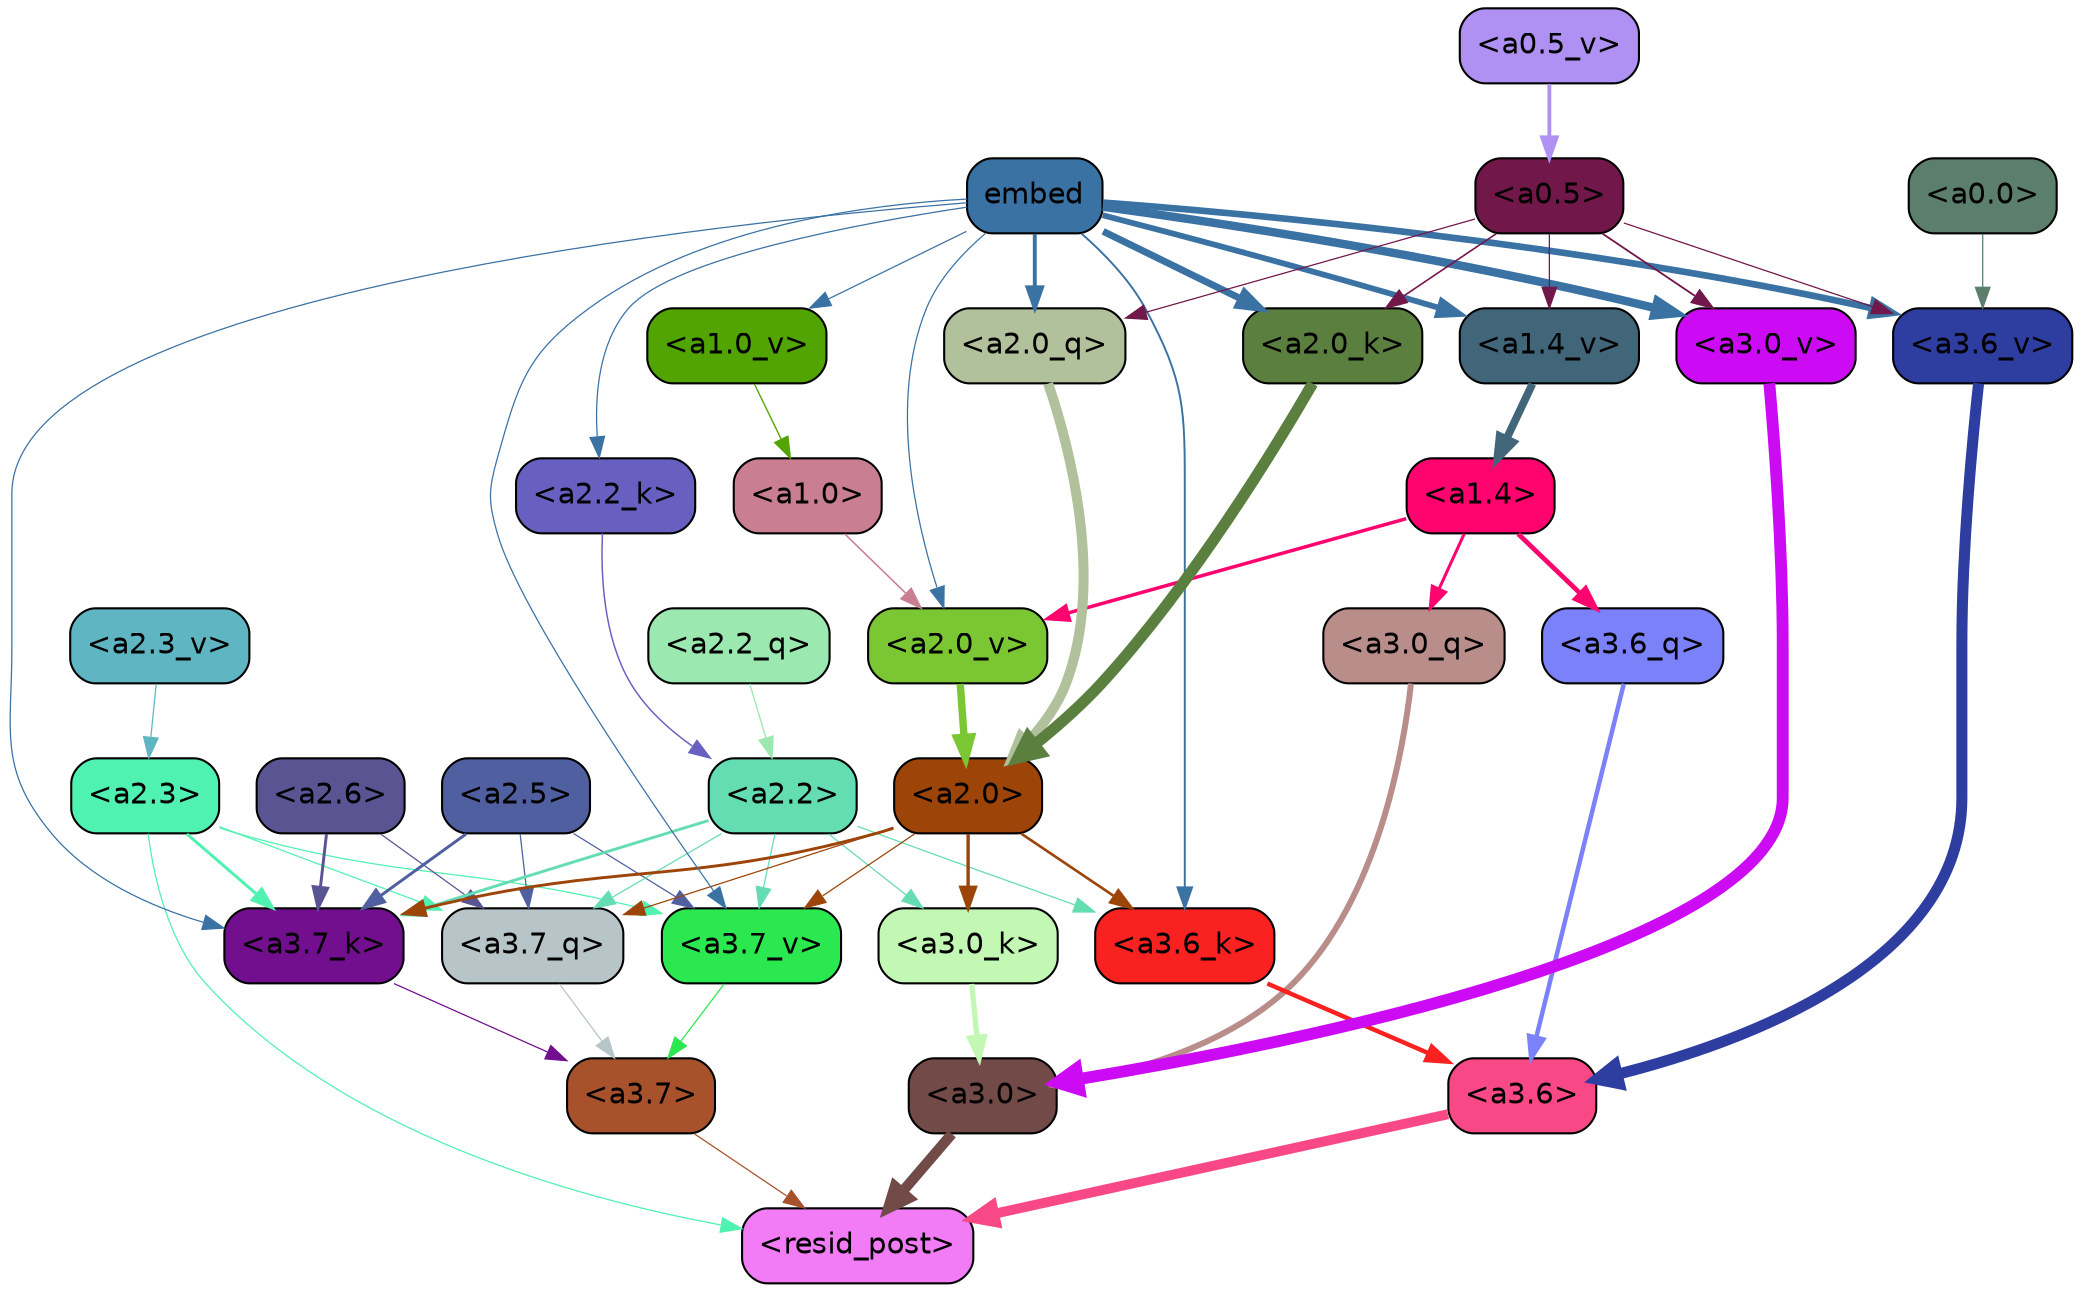 strict digraph "" {
	graph [bgcolor=transparent,
		layout=dot,
		overlap=false,
		splines=true
	];
	"<a3.7>"	[color=black,
		fillcolor="#a8522c",
		fontname=Helvetica,
		shape=box,
		style="filled, rounded"];
	"<resid_post>"	[color=black,
		fillcolor="#f27cf6",
		fontname=Helvetica,
		shape=box,
		style="filled, rounded"];
	"<a3.7>" -> "<resid_post>"	[color="#a8522c",
		penwidth=0.6];
	"<a3.6>"	[color=black,
		fillcolor="#f84986",
		fontname=Helvetica,
		shape=box,
		style="filled, rounded"];
	"<a3.6>" -> "<resid_post>"	[color="#f84986",
		penwidth=4.749041676521301];
	"<a3.0>"	[color=black,
		fillcolor="#724a48",
		fontname=Helvetica,
		shape=box,
		style="filled, rounded"];
	"<a3.0>" -> "<resid_post>"	[color="#724a48",
		penwidth=5.004215121269226];
	"<a2.3>"	[color=black,
		fillcolor="#4ff2b1",
		fontname=Helvetica,
		shape=box,
		style="filled, rounded"];
	"<a2.3>" -> "<resid_post>"	[color="#4ff2b1",
		penwidth=0.6];
	"<a3.7_q>"	[color=black,
		fillcolor="#b7c4c8",
		fontname=Helvetica,
		shape=box,
		style="filled, rounded"];
	"<a2.3>" -> "<a3.7_q>"	[color="#4ff2b1",
		penwidth=0.6];
	"<a3.7_k>"	[color=black,
		fillcolor="#710f8e",
		fontname=Helvetica,
		shape=box,
		style="filled, rounded"];
	"<a2.3>" -> "<a3.7_k>"	[color="#4ff2b1",
		penwidth=1.4391854107379913];
	"<a3.7_v>"	[color=black,
		fillcolor="#2ce850",
		fontname=Helvetica,
		shape=box,
		style="filled, rounded"];
	"<a2.3>" -> "<a3.7_v>"	[color="#4ff2b1",
		penwidth=0.6];
	"<a3.7_q>" -> "<a3.7>"	[color="#b7c4c8",
		penwidth=0.6];
	"<a3.6_q>"	[color=black,
		fillcolor="#7b81f8",
		fontname=Helvetica,
		shape=box,
		style="filled, rounded"];
	"<a3.6_q>" -> "<a3.6>"	[color="#7b81f8",
		penwidth=2.160832464694977];
	"<a3.0_q>"	[color=black,
		fillcolor="#b88d8a",
		fontname=Helvetica,
		shape=box,
		style="filled, rounded"];
	"<a3.0_q>" -> "<a3.0>"	[color="#b88d8a",
		penwidth=2.870753765106201];
	"<a3.7_k>" -> "<a3.7>"	[color="#710f8e",
		penwidth=0.6];
	"<a3.6_k>"	[color=black,
		fillcolor="#fa2221",
		fontname=Helvetica,
		shape=box,
		style="filled, rounded"];
	"<a3.6_k>" -> "<a3.6>"	[color="#fa2221",
		penwidth=2.13908451795578];
	"<a3.0_k>"	[color=black,
		fillcolor="#c2f8b3",
		fontname=Helvetica,
		shape=box,
		style="filled, rounded"];
	"<a3.0_k>" -> "<a3.0>"	[color="#c2f8b3",
		penwidth=2.520303964614868];
	"<a3.7_v>" -> "<a3.7>"	[color="#2ce850",
		penwidth=0.6];
	"<a3.6_v>"	[color=black,
		fillcolor="#2d3da0",
		fontname=Helvetica,
		shape=box,
		style="filled, rounded"];
	"<a3.6_v>" -> "<a3.6>"	[color="#2d3da0",
		penwidth=5.297133803367615];
	"<a3.0_v>"	[color=black,
		fillcolor="#cc0bf4",
		fontname=Helvetica,
		shape=box,
		style="filled, rounded"];
	"<a3.0_v>" -> "<a3.0>"	[color="#cc0bf4",
		penwidth=5.680712580680847];
	"<a2.6>"	[color=black,
		fillcolor="#5a5493",
		fontname=Helvetica,
		shape=box,
		style="filled, rounded"];
	"<a2.6>" -> "<a3.7_q>"	[color="#5a5493",
		penwidth=0.6];
	"<a2.6>" -> "<a3.7_k>"	[color="#5a5493",
		penwidth=1.4180794060230255];
	"<a2.5>"	[color=black,
		fillcolor="#505fa0",
		fontname=Helvetica,
		shape=box,
		style="filled, rounded"];
	"<a2.5>" -> "<a3.7_q>"	[color="#505fa0",
		penwidth=0.6];
	"<a2.5>" -> "<a3.7_k>"	[color="#505fa0",
		penwidth=1.4281435310840607];
	"<a2.5>" -> "<a3.7_v>"	[color="#505fa0",
		penwidth=0.6];
	"<a2.2>"	[color=black,
		fillcolor="#64ddb2",
		fontname=Helvetica,
		shape=box,
		style="filled, rounded"];
	"<a2.2>" -> "<a3.7_q>"	[color="#64ddb2",
		penwidth=0.6];
	"<a2.2>" -> "<a3.7_k>"	[color="#64ddb2",
		penwidth=1.3982512056827545];
	"<a2.2>" -> "<a3.6_k>"	[color="#64ddb2",
		penwidth=0.6];
	"<a2.2>" -> "<a3.0_k>"	[color="#64ddb2",
		penwidth=0.6];
	"<a2.2>" -> "<a3.7_v>"	[color="#64ddb2",
		penwidth=0.6];
	"<a2.0>"	[color=black,
		fillcolor="#9d4409",
		fontname=Helvetica,
		shape=box,
		style="filled, rounded"];
	"<a2.0>" -> "<a3.7_q>"	[color="#9d4409",
		penwidth=0.6];
	"<a2.0>" -> "<a3.7_k>"	[color="#9d4409",
		penwidth=1.404832512140274];
	"<a2.0>" -> "<a3.6_k>"	[color="#9d4409",
		penwidth=1.2708758115768433];
	"<a2.0>" -> "<a3.0_k>"	[color="#9d4409",
		penwidth=1.6207245588302612];
	"<a2.0>" -> "<a3.7_v>"	[color="#9d4409",
		penwidth=0.6];
	"<a1.4>"	[color=black,
		fillcolor="#ff036f",
		fontname=Helvetica,
		shape=box,
		style="filled, rounded"];
	"<a1.4>" -> "<a3.6_q>"	[color="#ff036f",
		penwidth=2.289449453353882];
	"<a1.4>" -> "<a3.0_q>"	[color="#ff036f",
		penwidth=1.4600623846054077];
	"<a2.0_v>"	[color=black,
		fillcolor="#7bc733",
		fontname=Helvetica,
		shape=box,
		style="filled, rounded"];
	"<a1.4>" -> "<a2.0_v>"	[color="#ff036f",
		penwidth=1.676277220249176];
	embed	[color=black,
		fillcolor="#3a72a4",
		fontname=Helvetica,
		shape=box,
		style="filled, rounded"];
	embed -> "<a3.7_k>"	[color="#3a72a4",
		penwidth=0.6];
	embed -> "<a3.6_k>"	[color="#3a72a4",
		penwidth=0.9291638135910034];
	embed -> "<a3.7_v>"	[color="#3a72a4",
		penwidth=0.6];
	embed -> "<a3.6_v>"	[color="#3a72a4",
		penwidth=3.1808209121227264];
	embed -> "<a3.0_v>"	[color="#3a72a4",
		penwidth=4.036660343408585];
	"<a2.0_q>"	[color=black,
		fillcolor="#b1c19b",
		fontname=Helvetica,
		shape=box,
		style="filled, rounded"];
	embed -> "<a2.0_q>"	[color="#3a72a4",
		penwidth=1.8821641206741333];
	"<a2.2_k>"	[color=black,
		fillcolor="#6860c1",
		fontname=Helvetica,
		shape=box,
		style="filled, rounded"];
	embed -> "<a2.2_k>"	[color="#3a72a4",
		penwidth=0.6];
	"<a2.0_k>"	[color=black,
		fillcolor="#5a7f3f",
		fontname=Helvetica,
		shape=box,
		style="filled, rounded"];
	embed -> "<a2.0_k>"	[color="#3a72a4",
		penwidth=3.3375256061553955];
	embed -> "<a2.0_v>"	[color="#3a72a4",
		penwidth=0.6];
	"<a1.4_v>"	[color=black,
		fillcolor="#41667a",
		fontname=Helvetica,
		shape=box,
		style="filled, rounded"];
	embed -> "<a1.4_v>"	[color="#3a72a4",
		penwidth=2.7935529947280884];
	"<a1.0_v>"	[color=black,
		fillcolor="#51a401",
		fontname=Helvetica,
		shape=box,
		style="filled, rounded"];
	embed -> "<a1.0_v>"	[color="#3a72a4",
		penwidth=0.6];
	"<a0.5>"	[color=black,
		fillcolor="#721749",
		fontname=Helvetica,
		shape=box,
		style="filled, rounded"];
	"<a0.5>" -> "<a3.6_v>"	[color="#721749",
		penwidth=0.6];
	"<a0.5>" -> "<a3.0_v>"	[color="#721749",
		penwidth=0.8798569142818451];
	"<a0.5>" -> "<a2.0_q>"	[color="#721749",
		penwidth=0.6];
	"<a0.5>" -> "<a2.0_k>"	[color="#721749",
		penwidth=0.7782440185546875];
	"<a0.5>" -> "<a1.4_v>"	[color="#721749",
		penwidth=0.6];
	"<a0.0>"	[color=black,
		fillcolor="#5b7e6d",
		fontname=Helvetica,
		shape=box,
		style="filled, rounded"];
	"<a0.0>" -> "<a3.6_v>"	[color="#5b7e6d",
		penwidth=0.6];
	"<a2.2_q>"	[color=black,
		fillcolor="#9be9b0",
		fontname=Helvetica,
		shape=box,
		style="filled, rounded"];
	"<a2.2_q>" -> "<a2.2>"	[color="#9be9b0",
		penwidth=0.6392357051372528];
	"<a2.0_q>" -> "<a2.0>"	[color="#b1c19b",
		penwidth=4.795779317617416];
	"<a2.2_k>" -> "<a2.2>"	[color="#6860c1",
		penwidth=0.7060726433992386];
	"<a2.0_k>" -> "<a2.0>"	[color="#5a7f3f",
		penwidth=5.401692286133766];
	"<a2.3_v>"	[color=black,
		fillcolor="#5fb6c2",
		fontname=Helvetica,
		shape=box,
		style="filled, rounded"];
	"<a2.3_v>" -> "<a2.3>"	[color="#5fb6c2",
		penwidth=0.6];
	"<a2.0_v>" -> "<a2.0>"	[color="#7bc733",
		penwidth=3.56003999710083];
	"<a1.0>"	[color=black,
		fillcolor="#c97e92",
		fontname=Helvetica,
		shape=box,
		style="filled, rounded"];
	"<a1.0>" -> "<a2.0_v>"	[color="#c97e92",
		penwidth=0.7355214953422546];
	"<a1.4_v>" -> "<a1.4>"	[color="#41667a",
		penwidth=3.7673035860061646];
	"<a1.0_v>" -> "<a1.0>"	[color="#51a401",
		penwidth=0.6493047475814819];
	"<a0.5_v>"	[color=black,
		fillcolor="#ae91f3",
		fontname=Helvetica,
		shape=box,
		style="filled, rounded"];
	"<a0.5_v>" -> "<a0.5>"	[color="#ae91f3",
		penwidth=1.829363465309143];
}
